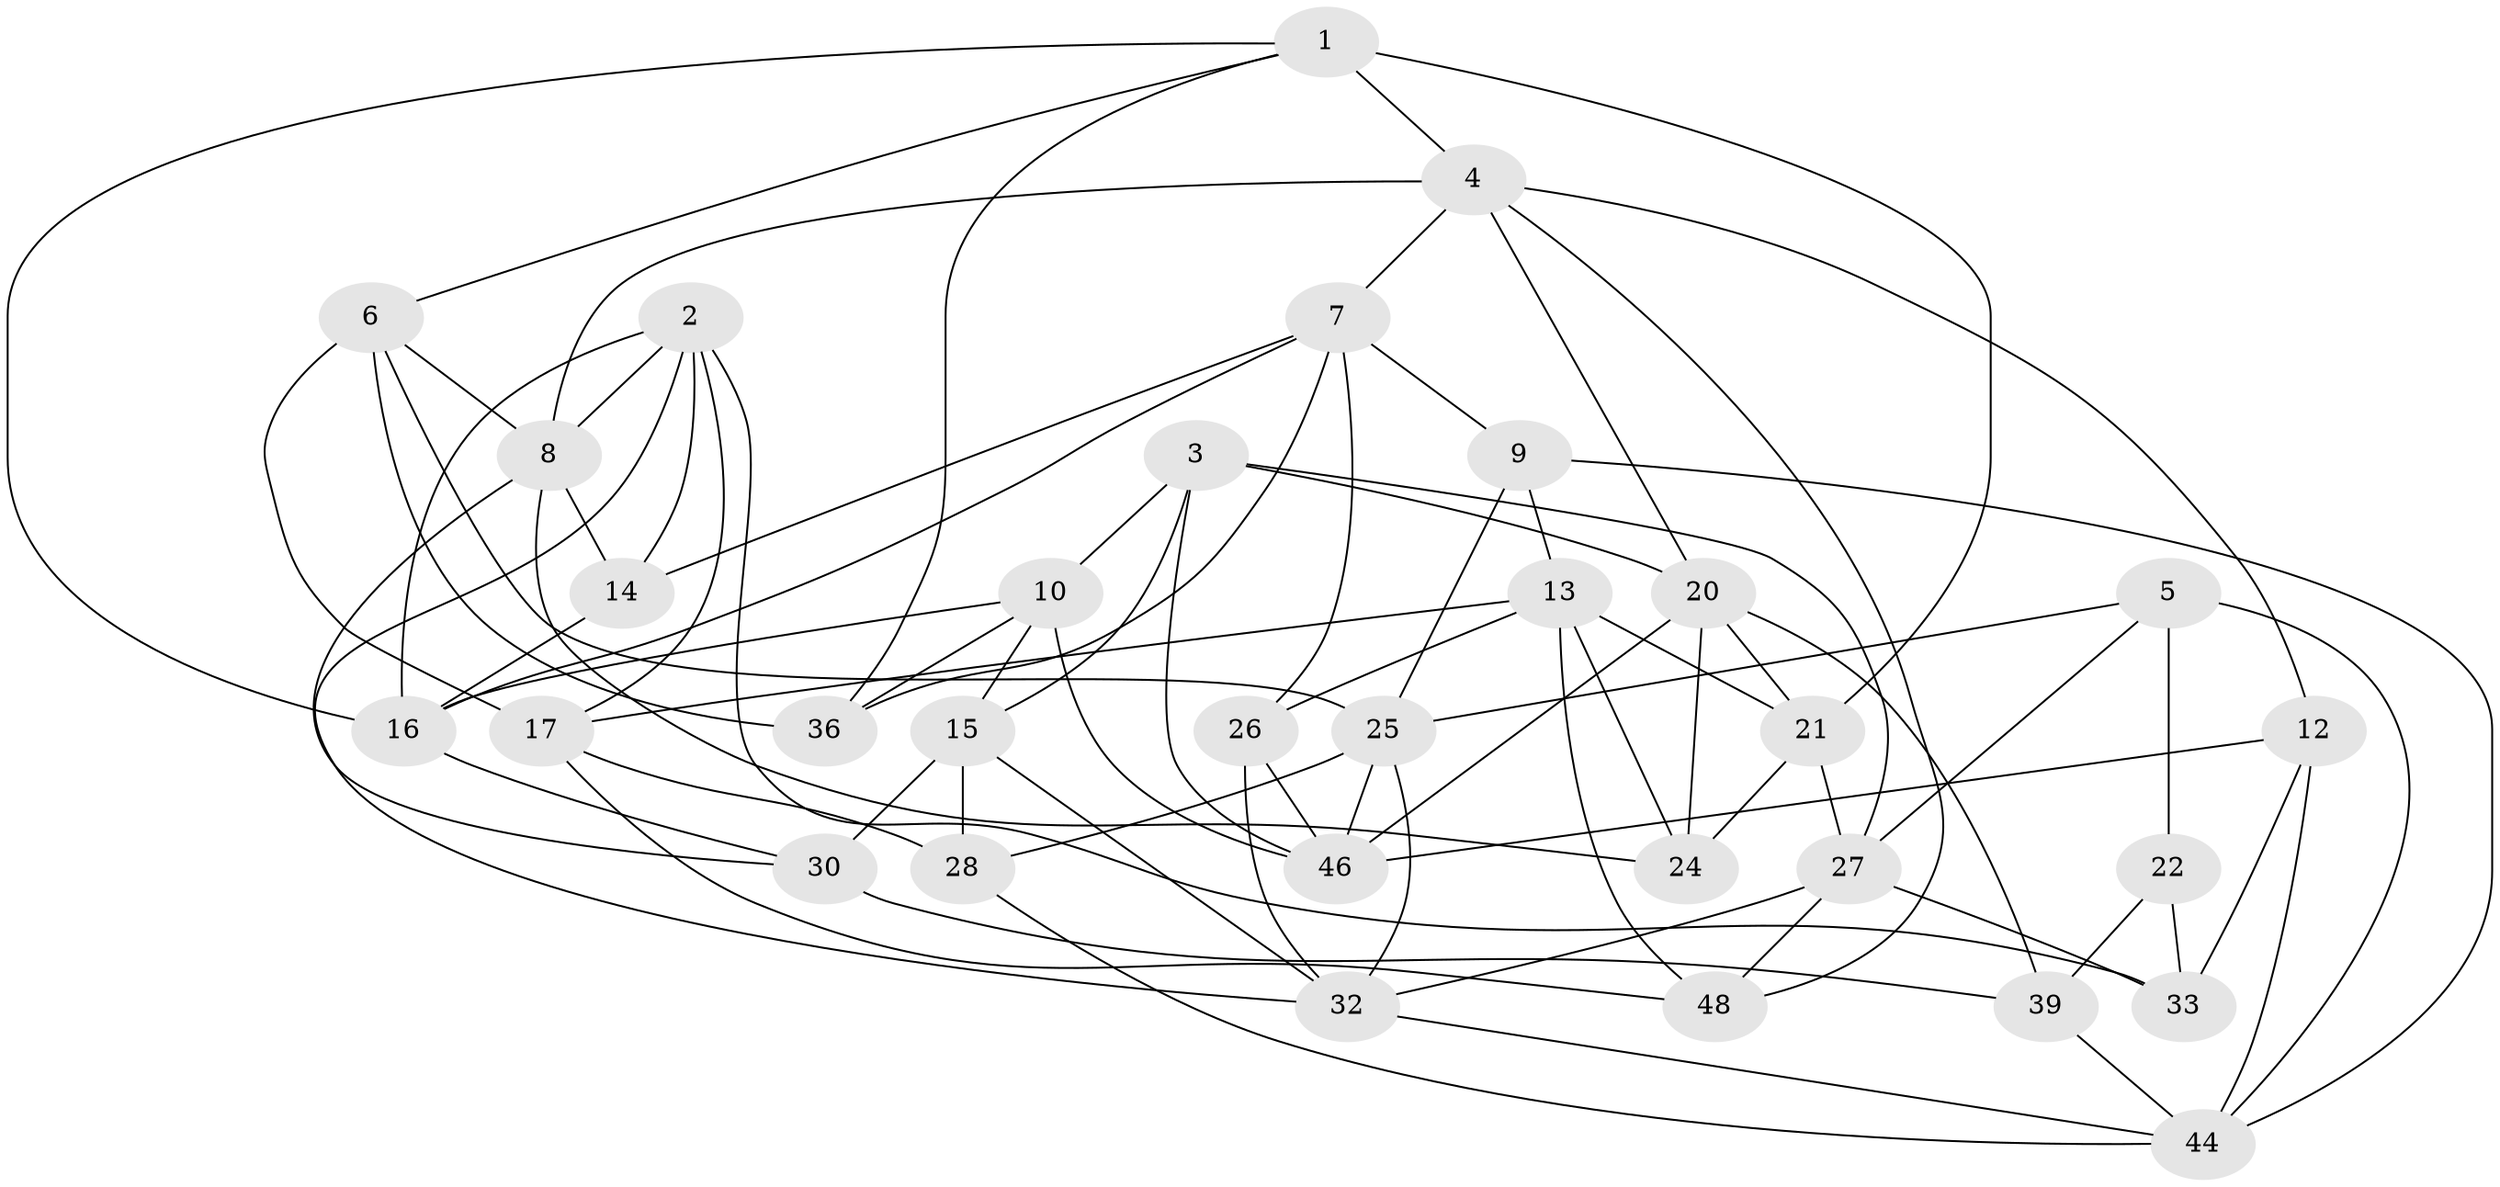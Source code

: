 // original degree distribution, {4: 1.0}
// Generated by graph-tools (version 1.1) at 2025/42/03/06/25 10:42:16]
// undirected, 32 vertices, 79 edges
graph export_dot {
graph [start="1"]
  node [color=gray90,style=filled];
  1 [super="+49"];
  2 [super="+50"];
  3 [super="+11"];
  4 [super="+51"];
  5;
  6 [super="+47"];
  7 [super="+18"];
  8 [super="+19"];
  9;
  10 [super="+29"];
  12;
  13 [super="+31"];
  14;
  15 [super="+35"];
  16 [super="+23"];
  17 [super="+45"];
  20 [super="+34"];
  21 [super="+37"];
  22;
  24;
  25 [super="+41"];
  26;
  27 [super="+43"];
  28;
  30 [super="+38"];
  32 [super="+42"];
  33;
  36;
  39 [super="+40"];
  44 [super="+53"];
  46 [super="+52"];
  48;
  1 -- 6;
  1 -- 4;
  1 -- 36;
  1 -- 21 [weight=2];
  1 -- 16;
  2 -- 8;
  2 -- 14;
  2 -- 17;
  2 -- 16;
  2 -- 33;
  2 -- 32;
  3 -- 20;
  3 -- 27;
  3 -- 10 [weight=2];
  3 -- 46;
  3 -- 15;
  4 -- 12;
  4 -- 48;
  4 -- 20;
  4 -- 7;
  4 -- 8;
  5 -- 27;
  5 -- 25;
  5 -- 22;
  5 -- 44;
  6 -- 8;
  6 -- 36;
  6 -- 17 [weight=2];
  6 -- 25;
  7 -- 9;
  7 -- 36;
  7 -- 26;
  7 -- 14;
  7 -- 16;
  8 -- 24;
  8 -- 14;
  8 -- 30;
  9 -- 25;
  9 -- 13;
  9 -- 44;
  10 -- 36;
  10 -- 46;
  10 -- 15;
  10 -- 16;
  12 -- 46;
  12 -- 33;
  12 -- 44;
  13 -- 26;
  13 -- 48;
  13 -- 17;
  13 -- 24;
  13 -- 21;
  14 -- 16;
  15 -- 28;
  15 -- 30 [weight=2];
  15 -- 32;
  16 -- 30;
  17 -- 48;
  17 -- 28;
  20 -- 24;
  20 -- 46;
  20 -- 21;
  20 -- 39;
  21 -- 24;
  21 -- 27;
  22 -- 33;
  22 -- 39 [weight=2];
  25 -- 28;
  25 -- 46;
  25 -- 32;
  26 -- 46;
  26 -- 32;
  27 -- 48;
  27 -- 33;
  27 -- 32;
  28 -- 44;
  30 -- 39 [weight=2];
  32 -- 44;
  39 -- 44;
}
